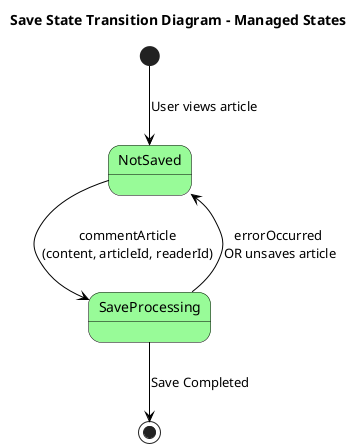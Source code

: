 @startuml
title Save State Transition Diagram - Managed States

skinparam shadowing false
skinparam ArrowColor Black
skinparam StateBackgroundColor PaleGreen
skinparam StateBorderColor Black

[*] --> NotSaved : User views article


    NotSaved --> SaveProcessing : commentArticle\n(content, articleId, readerId)
    SaveProcessing --> NotSaved : errorOccurred \nOR unsaves article
    SaveProcessing --> [*] : Save Completed

@enduml
